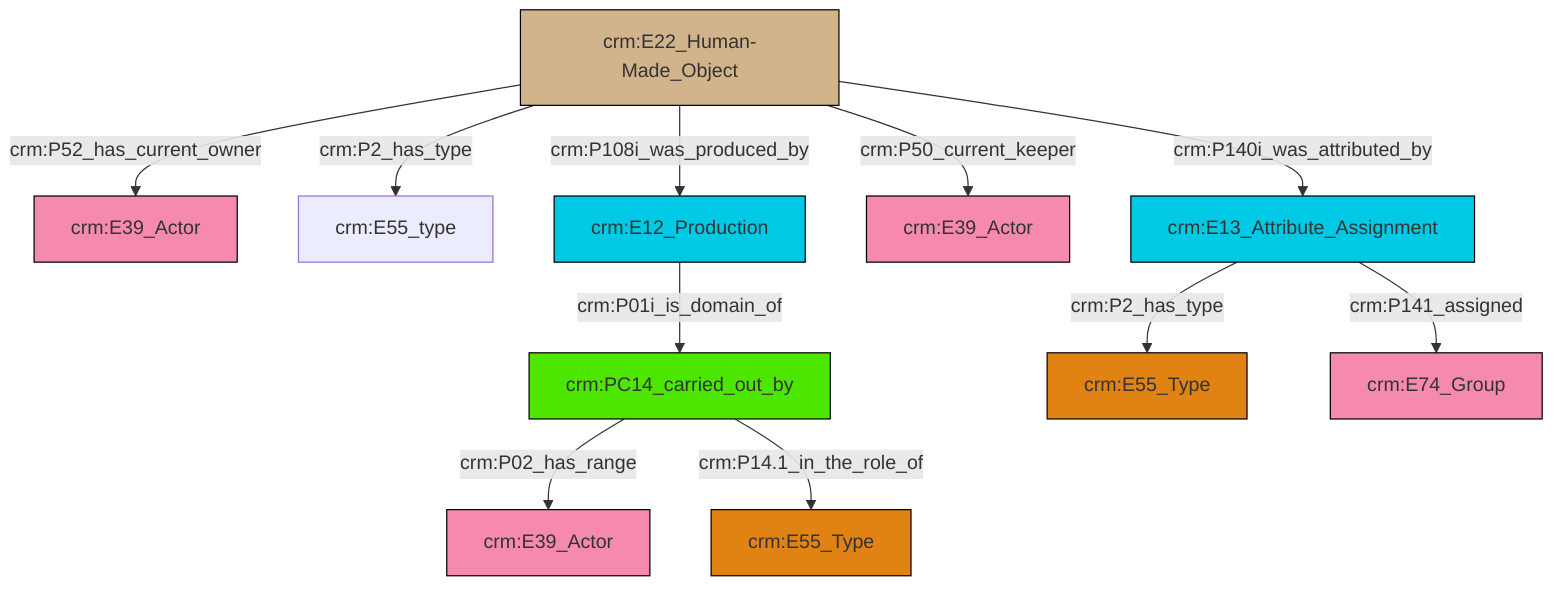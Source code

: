 graph TD
classDef Literal fill:#f2f2f2,stroke:#000000;
classDef CRM_Entity fill:#FFFFFF,stroke:#000000;
classDef Temporal_Entity fill:#00C9E6, stroke:#000000;
classDef Type fill:#E18312, stroke:#000000;
classDef Time-Span fill:#2C9C91, stroke:#000000;
classDef Appellation fill:#FFEB7F, stroke:#000000;
classDef Place fill:#008836, stroke:#000000;
classDef Persistent_Item fill:#B266B2, stroke:#000000;
classDef Conceptual_Object fill:#FFD700, stroke:#000000;
classDef Physical_Thing fill:#D2B48C, stroke:#000000;
classDef Actor fill:#f58aad, stroke:#000000;
classDef PC_Classes fill:#4ce600, stroke:#000000;
classDef Multi fill:#cccccc,stroke:#000000;

2["crm:E13_Attribute_Assignment"]:::Temporal_Entity -->|crm:P2_has_type| 3["crm:E55_Type"]:::Type
4["crm:PC14_carried_out_by"]:::PC_Classes -->|crm:P02_has_range| 5["crm:E39_Actor"]:::Actor
0["crm:E22_Human-Made_Object"]:::Physical_Thing -->|crm:P52_has_current_owner| 6["crm:E39_Actor"]:::Actor
2["crm:E13_Attribute_Assignment"]:::Temporal_Entity -->|crm:P141_assigned| 9["crm:E74_Group"]:::Actor
4["crm:PC14_carried_out_by"]:::PC_Classes -->|crm:P14.1_in_the_role_of| 10["crm:E55_Type"]:::Type
0["crm:E22_Human-Made_Object"]:::Physical_Thing -->|crm:P2_has_type| 7["crm:E55_type"]:::Default
0["crm:E22_Human-Made_Object"]:::Physical_Thing -->|crm:P108i_was_produced_by| 11["crm:E12_Production"]:::Temporal_Entity
0["crm:E22_Human-Made_Object"]:::Physical_Thing -->|crm:P50_current_keeper| 13["crm:E39_Actor"]:::Actor
11["crm:E12_Production"]:::Temporal_Entity -->|crm:P01i_is_domain_of| 4["crm:PC14_carried_out_by"]:::PC_Classes
0["crm:E22_Human-Made_Object"]:::Physical_Thing -->|crm:P140i_was_attributed_by| 2["crm:E13_Attribute_Assignment"]:::Temporal_Entity